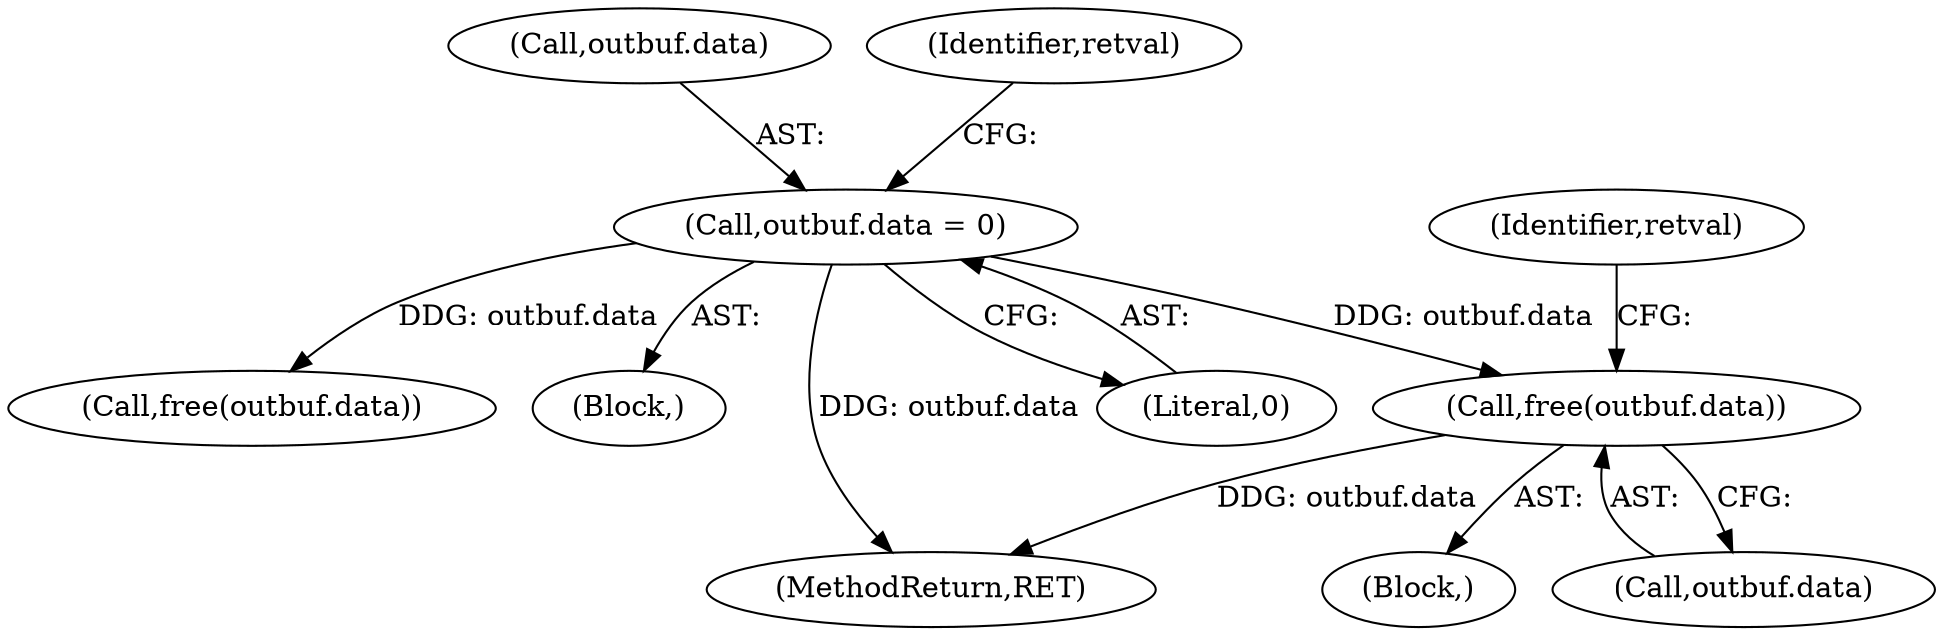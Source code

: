 digraph "0_krb5_102bb6ebf20f9174130c85c3b052ae104e5073ec_0@API" {
"1000552" [label="(Call,free(outbuf.data))"];
"1000535" [label="(Call,outbuf.data = 0)"];
"1000553" [label="(Call,outbuf.data)"];
"1000557" [label="(Identifier,retval)"];
"1000536" [label="(Call,outbuf.data)"];
"1000541" [label="(Identifier,retval)"];
"1000552" [label="(Call,free(outbuf.data))"];
"1000587" [label="(Call,free(outbuf.data))"];
"1000529" [label="(Block,)"];
"1000551" [label="(Block,)"];
"1000620" [label="(MethodReturn,RET)"];
"1000539" [label="(Literal,0)"];
"1000535" [label="(Call,outbuf.data = 0)"];
"1000552" -> "1000551"  [label="AST: "];
"1000552" -> "1000553"  [label="CFG: "];
"1000553" -> "1000552"  [label="AST: "];
"1000557" -> "1000552"  [label="CFG: "];
"1000552" -> "1000620"  [label="DDG: outbuf.data"];
"1000535" -> "1000552"  [label="DDG: outbuf.data"];
"1000535" -> "1000529"  [label="AST: "];
"1000535" -> "1000539"  [label="CFG: "];
"1000536" -> "1000535"  [label="AST: "];
"1000539" -> "1000535"  [label="AST: "];
"1000541" -> "1000535"  [label="CFG: "];
"1000535" -> "1000620"  [label="DDG: outbuf.data"];
"1000535" -> "1000587"  [label="DDG: outbuf.data"];
}
